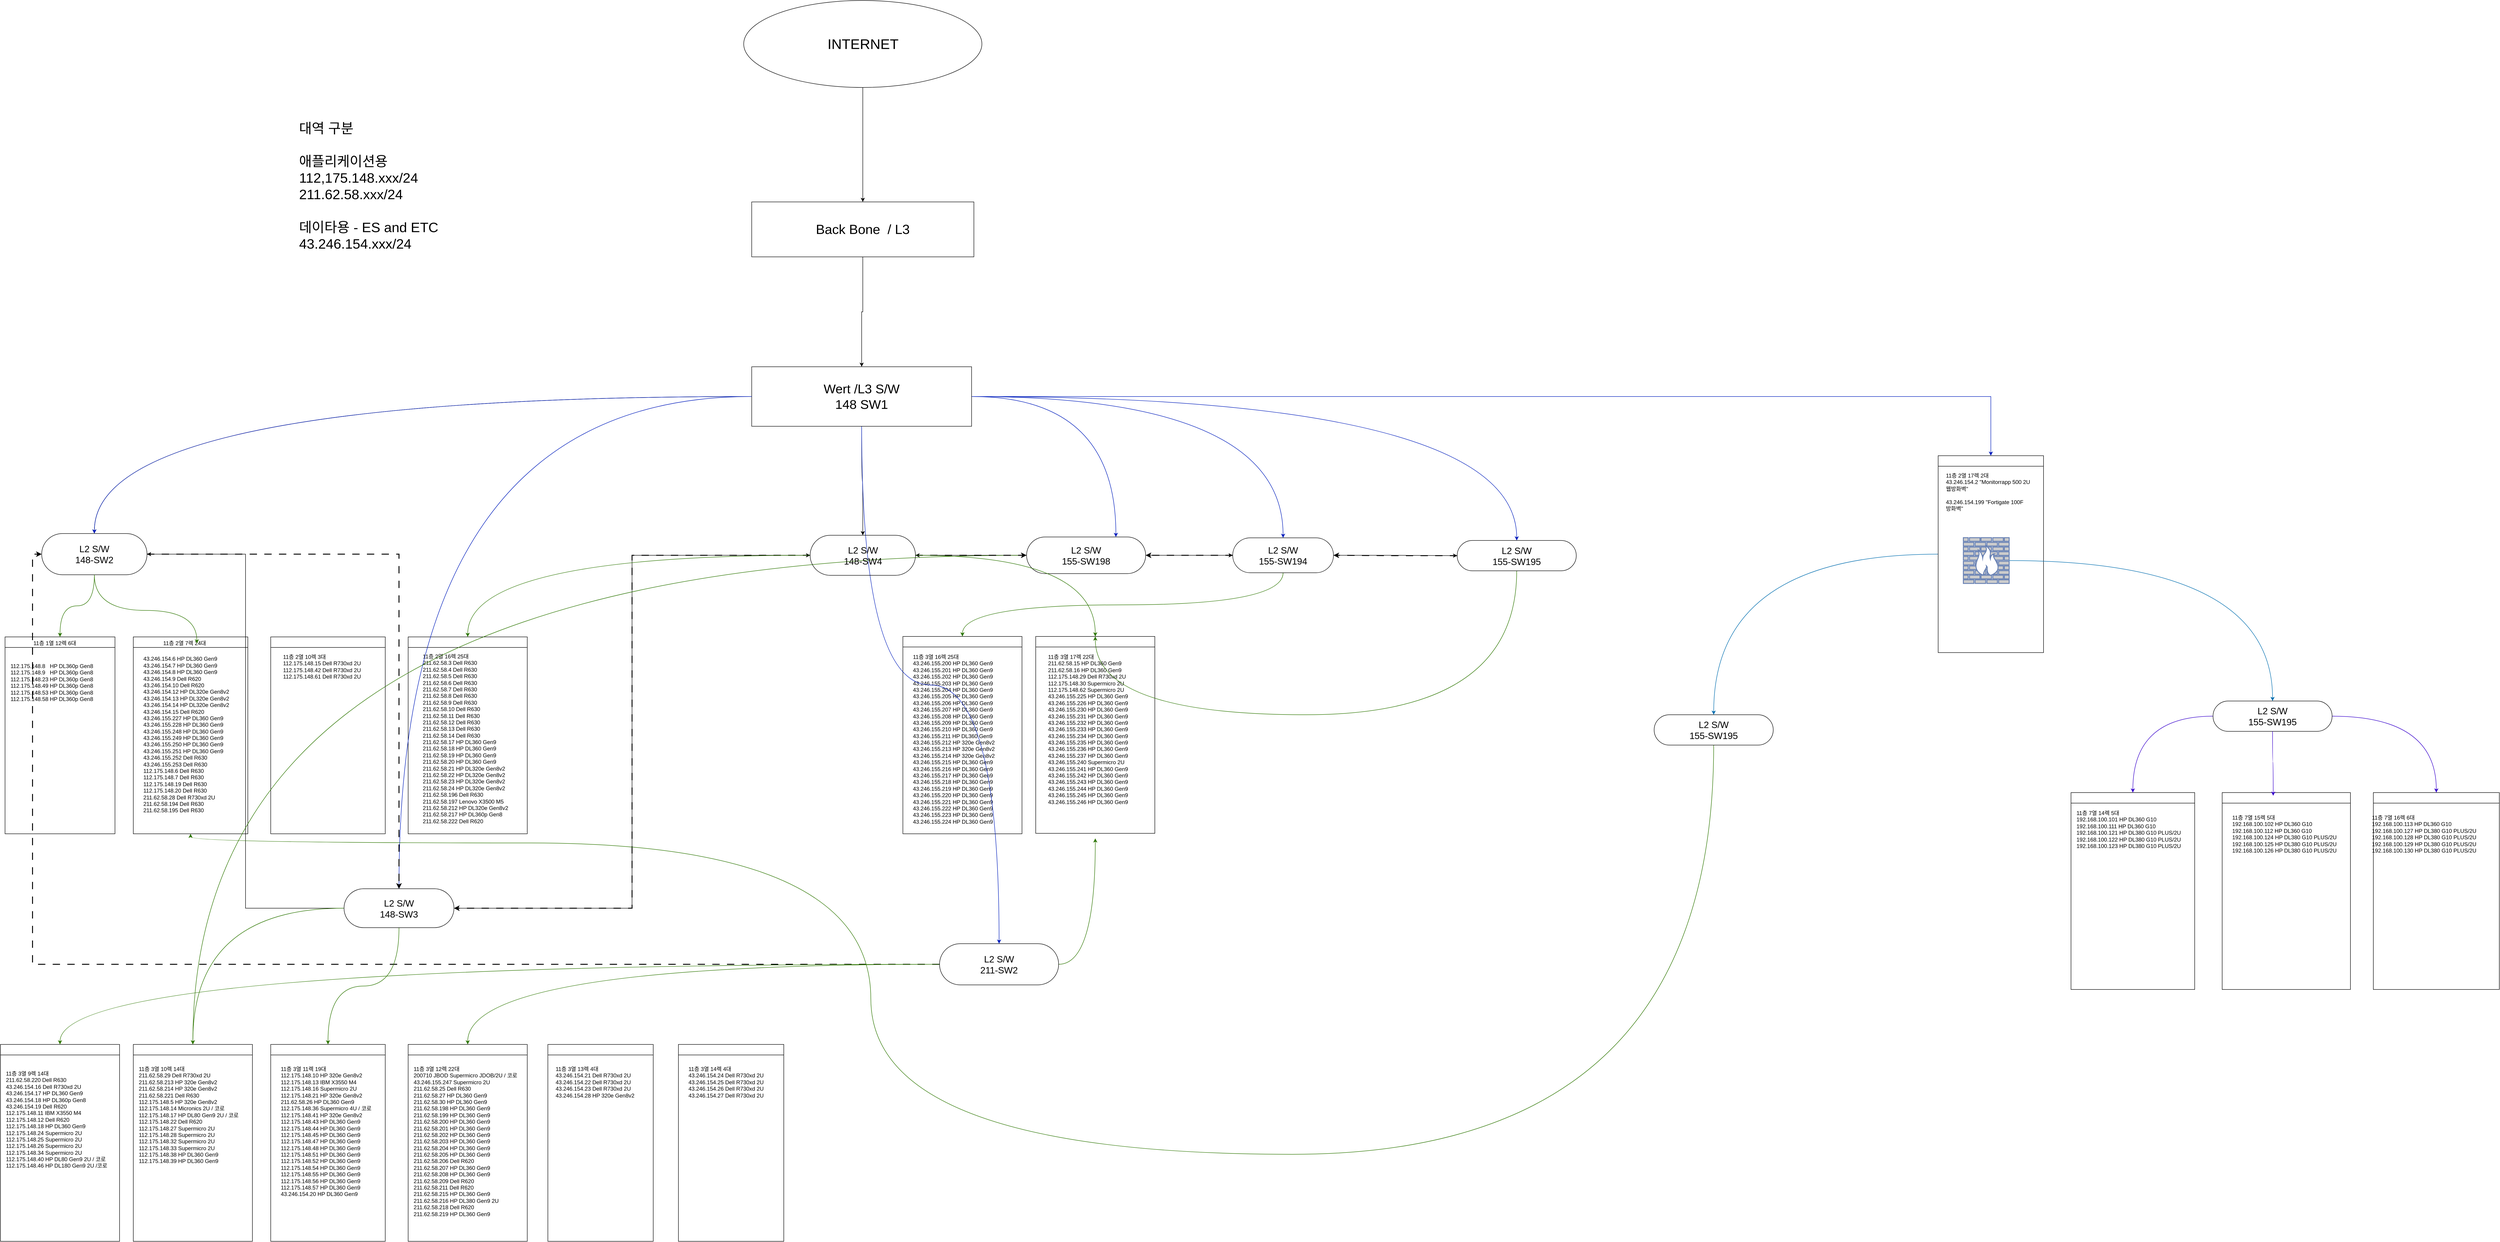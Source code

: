 <mxfile version="25.0.1">
  <diagram name="Page-1" id="d66fe2ae-3e9f-cf2f-6d29-e24063ad5d60">
    <mxGraphModel dx="4780" dy="3467" grid="1" gridSize="10" guides="1" tooltips="1" connect="1" arrows="1" fold="1" page="1" pageScale="1" pageWidth="1100" pageHeight="850" background="none" math="0" shadow="0">
      <root>
        <mxCell id="0" />
        <mxCell id="1" parent="0" />
        <mxCell id="PqdqEDUBdjDF1gWttpi3-37" value="&lt;span style=&quot;font-weight: 400;&quot;&gt;&amp;nbsp; &amp;nbsp; &amp;nbsp; &amp;nbsp; &amp;nbsp; &amp;nbsp; &amp;nbsp; &amp;nbsp; &amp;nbsp; 11층 1열 12렉 6대&lt;/span&gt;" style="swimlane;whiteSpace=wrap;html=1;rounded=0;align=left;verticalAlign=top;arcSize=50;fontFamily=Helvetica;fontSize=12;fontColor=default;fillColor=none;gradientColor=none;swimlaneLine=1;" vertex="1" parent="1">
          <mxGeometry x="170" y="560" width="240" height="430" as="geometry">
            <mxRectangle x="170" y="560" width="130" height="30" as="alternateBounds" />
          </mxGeometry>
        </mxCell>
        <mxCell id="PqdqEDUBdjDF1gWttpi3-35" value="112.175.148.8&amp;nbsp; &amp;nbsp;HP DL360p Gen8&#x9;&lt;br&gt;112.175.148.9&amp;nbsp; &amp;nbsp;HP DL360p Gen8&#x9;&lt;br&gt;112.175.148.23&#x9;&#x9;HP DL360p Gen8&#x9;&lt;br&gt;112.175.148.49&#x9;&#x9;HP DL360p Gen8&#x9;&lt;br&gt;112.175.148.53&#x9;&#x9;HP DL360p Gen8&#x9;&lt;br&gt;112.175.148.58&#x9;&#x9;HP DL360p Gen8" style="text;whiteSpace=wrap;html=1;fontFamily=Helvetica;fontSize=12;fontColor=default;" vertex="1" parent="PqdqEDUBdjDF1gWttpi3-37">
          <mxGeometry x="10" y="50" width="190" height="120" as="geometry" />
        </mxCell>
        <mxCell id="PqdqEDUBdjDF1gWttpi3-38" value="&lt;span style=&quot;font-weight: 400;&quot;&gt;&amp;nbsp; &amp;nbsp; &amp;nbsp; &amp;nbsp; &amp;nbsp; &amp;nbsp; &amp;nbsp; &amp;nbsp; &amp;nbsp; &amp;nbsp;11층 2열 7렉 24대&lt;/span&gt;" style="swimlane;whiteSpace=wrap;html=1;rounded=0;align=left;verticalAlign=top;arcSize=50;fontFamily=Helvetica;fontSize=12;fontColor=default;fillColor=none;gradientColor=none;swimlaneLine=1;" vertex="1" parent="1">
          <mxGeometry x="450" y="560" width="250" height="430" as="geometry">
            <mxRectangle x="170" y="560" width="130" height="30" as="alternateBounds" />
          </mxGeometry>
        </mxCell>
        <mxCell id="PqdqEDUBdjDF1gWttpi3-41" value="&lt;br&gt;43.246.154.6&#x9;&#x9;HP DL360 Gen9&#x9;&lt;br&gt;43.246.154.7&#x9;&#x9;HP DL360 Gen9&#x9;&lt;br&gt;43.246.154.8&#x9;&#x9;HP DL360 Gen9&#x9;&lt;br&gt;43.246.154.9&#x9;&#x9;Dell R620&#x9;&lt;br&gt;43.246.154.10&#x9;&#x9;Dell R620&#x9;&lt;br&gt;43.246.154.12&#x9;&#x9;HP DL320e Gen8v2&#x9;&lt;br&gt;43.246.154.13&#x9;&#x9;HP DL320e Gen8v2&#x9;&lt;br&gt;43.246.154.14&#x9;&#x9;HP DL320e Gen8v2&#x9;&lt;br&gt;43.246.154.15&#x9;&#x9;Dell R620&#x9;&lt;br&gt;43.246.155.227&#x9;&#x9;HP DL360 Gen9&#x9;&lt;br&gt;43.246.155.228&#x9;&#x9;HP DL360 Gen9&#x9;&lt;br&gt;43.246.155.248&#x9;&#x9;HP DL360 Gen9&#x9;&lt;br&gt;43.246.155.249&#x9;&#x9;HP DL360 Gen9&#x9;&lt;br&gt;43.246.155.250&#x9;&#x9;HP DL360 Gen9&#x9;&lt;br&gt;43.246.155.251&#x9;&#x9;HP DL360 Gen9&#x9;&lt;br&gt;43.246.155.252&#x9;&#x9;Dell R630&#x9;&lt;br&gt;43.246.155.253&#x9;&#x9;Dell R630&#x9;&lt;br&gt;112.175.148.6&#x9;&#x9;Dell R630&#x9;&lt;br&gt;112.175.148.7&#x9;&#x9;Dell R630&#x9;&lt;br&gt;112.175.148.19&#x9;&#x9;Dell R630&#x9;&lt;br&gt;112.175.148.20&#x9;&#x9;Dell R630&#x9;&lt;br&gt;211.62.58.28&#x9;&#x9;Dell R730xd 2U&#x9;&lt;br&gt;211.62.58.194&#x9;&#x9;Dell R630&#x9;&lt;br&gt;211.62.58.195&#x9;&#x9;Dell R630" style="text;whiteSpace=wrap;html=1;fontFamily=Helvetica;fontSize=12;fontColor=default;" vertex="1" parent="PqdqEDUBdjDF1gWttpi3-38">
          <mxGeometry x="20" y="20" width="190" height="380" as="geometry" />
        </mxCell>
        <mxCell id="PqdqEDUBdjDF1gWttpi3-43" value="" style="swimlane;whiteSpace=wrap;html=1;rounded=0;align=left;verticalAlign=top;arcSize=50;fontFamily=Helvetica;fontSize=12;fontColor=default;fillColor=none;gradientColor=none;swimlaneLine=1;" vertex="1" parent="1">
          <mxGeometry x="750" y="560" width="250" height="430" as="geometry">
            <mxRectangle x="170" y="560" width="130" height="30" as="alternateBounds" />
          </mxGeometry>
        </mxCell>
        <mxCell id="PqdqEDUBdjDF1gWttpi3-42" value="11층 2열 10렉 3대&#x9;&#x9;&#x9;&#xa;112.175.148.15&#x9;&#x9;Dell R730xd 2U&#x9;&#xa;112.175.148.42&#x9;&#x9;Dell R730xd 2U&#x9;&#xa;112.175.148.61&#x9;&#x9;Dell R730xd 2U" style="text;whiteSpace=wrap;html=1;fontFamily=Helvetica;fontSize=12;fontColor=default;" vertex="1" parent="PqdqEDUBdjDF1gWttpi3-43">
          <mxGeometry x="25" y="30" width="200" height="80" as="geometry" />
        </mxCell>
        <mxCell id="PqdqEDUBdjDF1gWttpi3-47" value="" style="swimlane;whiteSpace=wrap;html=1;rounded=0;align=left;verticalAlign=top;arcSize=50;fontFamily=Helvetica;fontSize=12;fontColor=default;fillColor=none;gradientColor=none;swimlaneLine=1;" vertex="1" parent="1">
          <mxGeometry x="1050" y="560" width="260" height="430" as="geometry">
            <mxRectangle x="170" y="560" width="130" height="30" as="alternateBounds" />
          </mxGeometry>
        </mxCell>
        <mxCell id="PqdqEDUBdjDF1gWttpi3-51" value="11층 2열 16렉 25대 &#x9;&#x9;&#x9;&#xa;211.62.58.3&#x9;&#x9;Dell R630&#x9;&#xa;211.62.58.4&#x9;&#x9;Dell R630&#x9;&#xa;211.62.58.5&#x9;&#x9;Dell R630&#x9;&#xa;211.62.58.6&#x9;&#x9;Dell R630&#x9;&#xa;211.62.58.7&#x9;&#x9;Dell R630&#x9;&#xa;211.62.58.8&#x9;&#x9;Dell R630&#x9;&#xa;211.62.58.9&#x9;&#x9;Dell R630&#x9;&#xa;211.62.58.10&#x9;&#x9;Dell R630&#x9;&#xa;211.62.58.11&#x9;&#x9;Dell R630&#x9;&#xa;211.62.58.12&#x9;&#x9;Dell R630&#x9;&#xa;211.62.58.13&#x9;&#x9;Dell R630&#x9;&#xa;211.62.58.14&#x9;&#x9;Dell R630&#x9;&#xa;211.62.58.17&#x9;&#x9;HP DL360 Gen9&#x9;&#xa;211.62.58.18&#x9;&#x9;HP DL360 Gen9&#x9;&#xa;211.62.58.19&#x9;&#x9;HP DL360 Gen9&#x9;&#xa;211.62.58.20&#x9;&#x9;HP DL360 Gen9&#x9;&#xa;211.62.58.21&#x9;&#x9;HP DL320e Gen8v2&#x9;&#xa;211.62.58.22&#x9;&#x9;HP DL320e Gen8v2&#x9;&#xa;211.62.58.23&#x9;&#x9;HP DL320e Gen8v2&#x9;&#xa;211.62.58.24&#x9;&#x9;HP DL320e Gen8v2&#x9;&#xa;211.62.58.196&#x9;&#x9;Dell R630&#x9;&#xa;211.62.58.197&#x9;&#x9;Lenovo X3500 M5&#x9;&#xa;211.62.58.212&#x9;&#x9;HP DL320e Gen8v2&#x9;&#xa;211.62.58.217&#x9;&#x9;HP DL360p Gen8&#x9;&#xa;211.62.58.222&#x9;&#x9;Dell R620" style="text;whiteSpace=wrap;html=1;fontFamily=Helvetica;fontSize=12;fontColor=default;" vertex="1" parent="PqdqEDUBdjDF1gWttpi3-47">
          <mxGeometry x="30" y="29" width="230" height="400" as="geometry" />
        </mxCell>
        <mxCell id="PqdqEDUBdjDF1gWttpi3-55" value="" style="swimlane;whiteSpace=wrap;html=1;rounded=0;align=left;verticalAlign=top;arcSize=50;fontFamily=Helvetica;fontSize=12;fontColor=default;fillColor=none;gradientColor=none;swimlaneLine=1;" vertex="1" parent="1">
          <mxGeometry x="160" y="1450" width="260" height="430" as="geometry">
            <mxRectangle x="170" y="560" width="130" height="30" as="alternateBounds" />
          </mxGeometry>
        </mxCell>
        <mxCell id="PqdqEDUBdjDF1gWttpi3-65" value="11층 3열 9렉 14대&#x9;&#x9;&#x9;&#xa;211.62.58.220&#x9;&#x9;Dell R630&#x9;&#xa;43.246.154.16&#x9;&#x9;Dell R730xd 2U&#x9;&#xa;43.246.154.17&#x9;&#x9;HP DL360 Gen9&#x9;&#xa;43.246.154.18&#x9;&#x9;HP DL360p Gen8&#x9;&#xa;43.246.154.19&#x9;&#x9;Dell R620&#x9;&#xa;112.175.148.11&#x9;&#x9;IBM X3550 M4&#x9;&#xa;112.175.148.12&#x9;&#x9;Dell R620&#x9;&#xa;112.175.148.18&#x9;&#x9;HP DL360 Gen9&#x9;&#xa;112.175.148.24&#x9;&#x9;Supermicro 2U&#x9;&#xa;112.175.148.25&#x9;&#x9;Supermicro 2U&#x9;&#xa;112.175.148.26&#x9;&#x9;Supermicro 2U&#x9;&#xa;112.175.148.34&#x9;&#x9;Supermicro 2U&#x9;&#xa;112.175.148.40&#x9;&#x9;HP DL80 Gen9 2U / 코로&#x9;&#xa;112.175.148.46&#x9;&#x9;HP DL180 Gen9 2U /코로" style="text;whiteSpace=wrap;html=1;fontFamily=Helvetica;fontSize=12;fontColor=default;" vertex="1" parent="PqdqEDUBdjDF1gWttpi3-55">
          <mxGeometry x="10" y="50" width="250" height="240" as="geometry" />
        </mxCell>
        <mxCell id="PqdqEDUBdjDF1gWttpi3-180" style="edgeStyle=orthogonalEdgeStyle;rounded=0;orthogonalLoop=1;jettySize=auto;html=1;fontFamily=Helvetica;fontSize=12;fontColor=default;curved=1;fillColor=#1ba1e2;strokeColor=#006EAF;" edge="1" parent="1" source="PqdqEDUBdjDF1gWttpi3-57" target="PqdqEDUBdjDF1gWttpi3-179">
          <mxGeometry relative="1" as="geometry" />
        </mxCell>
        <mxCell id="PqdqEDUBdjDF1gWttpi3-57" value="" style="swimlane;whiteSpace=wrap;html=1;rounded=0;align=left;verticalAlign=top;arcSize=50;fontFamily=Helvetica;fontSize=12;fontColor=default;fillColor=none;gradientColor=none;swimlaneLine=1;" vertex="1" parent="1">
          <mxGeometry x="4390" y="164.25" width="230" height="430" as="geometry">
            <mxRectangle x="170" y="560" width="130" height="30" as="alternateBounds" />
          </mxGeometry>
        </mxCell>
        <mxCell id="PqdqEDUBdjDF1gWttpi3-50" value="11층 2열 17렉 2대&#x9;&#x9;&#x9;&#xa;43.246.154.2&#x9;&#x9;&quot;Monitorrapp 500 2U&#xa;웹방화벽&quot;&#x9;&#xa;&#x9;&#x9;&#x9;&#xa;43.246.154.199&#x9;&#x9;&quot;Fortigate 100F&#xa;방화벽&quot;" style="text;whiteSpace=wrap;html=1;fontFamily=Helvetica;fontSize=12;fontColor=default;" vertex="1" parent="PqdqEDUBdjDF1gWttpi3-57">
          <mxGeometry x="15" y="30" width="200" height="100" as="geometry" />
        </mxCell>
        <mxCell id="PqdqEDUBdjDF1gWttpi3-92" value="" style="fontColor=#0066CC;verticalAlign=top;verticalLabelPosition=bottom;labelPosition=center;align=center;html=1;outlineConnect=0;fillColor=#CCCCCC;strokeColor=#6881B3;gradientColor=none;gradientDirection=north;strokeWidth=2;shape=mxgraph.networks.firewall;rounded=1;arcSize=50;fontFamily=Helvetica;fontSize=12;" vertex="1" parent="PqdqEDUBdjDF1gWttpi3-57">
          <mxGeometry x="55" y="179" width="100" height="100" as="geometry" />
        </mxCell>
        <mxCell id="PqdqEDUBdjDF1gWttpi3-60" value="" style="swimlane;whiteSpace=wrap;html=1;rounded=0;align=left;verticalAlign=top;arcSize=50;fontFamily=Helvetica;fontSize=12;fontColor=default;fillColor=none;gradientColor=none;swimlaneLine=1;" vertex="1" parent="1">
          <mxGeometry x="450" y="1450" width="260" height="430" as="geometry">
            <mxRectangle x="170" y="560" width="130" height="30" as="alternateBounds" />
          </mxGeometry>
        </mxCell>
        <mxCell id="PqdqEDUBdjDF1gWttpi3-66" value="11층 3열 10렉 14대&#x9;&#x9;&#x9;&#xa;211.62.58.29&#x9;&#x9;Dell R730xd 2U&#x9;&#xa;211.62.58.213&#x9;&#x9;HP 320e Gen8v2&#x9;&#xa;211.62.58.214&#x9;&#x9;HP 320e Gen8v2&#x9;&#xa;211.62.58.221&#x9;&#x9;Dell R630&#x9;&#xa;112.175.148.5&#x9;&#x9;HP 320e Gen8v2&#x9;&#xa;112.175.148.14&#x9;&#x9;Micronics 2U / 코로&#x9;&#xa;112.175.148.17&#x9;&#x9;HP DL80 Gen9 2U / 코로&#x9;&#xa;112.175.148.22&#x9;&#x9;Dell R620&#x9;&#xa;112.175.148.27&#x9;&#x9;Supermicro 2U&#x9;&#xa;112.175.148.28&#x9;&#x9;Supermicro 2U&#x9;&#xa;112.175.148.32&#x9;&#x9;Supermicro 2U&#x9;&#xa;112.175.148.33&#x9;&#x9;Supermicro 2U&#x9;&#xa;112.175.148.38&#x9;&#x9;HP DL360 Gen9&#x9;&#xa;112.175.148.39&#x9;&#x9;HP DL360 Gen9" style="text;whiteSpace=wrap;html=1;fontFamily=Helvetica;fontSize=12;fontColor=default;" vertex="1" parent="PqdqEDUBdjDF1gWttpi3-60">
          <mxGeometry x="10" y="40" width="250" height="240" as="geometry" />
        </mxCell>
        <mxCell id="PqdqEDUBdjDF1gWttpi3-61" value="" style="swimlane;whiteSpace=wrap;html=1;rounded=0;align=left;verticalAlign=top;arcSize=50;fontFamily=Helvetica;fontSize=12;fontColor=default;fillColor=none;gradientColor=none;swimlaneLine=1;" vertex="1" parent="1">
          <mxGeometry x="750" y="1450" width="250" height="430" as="geometry">
            <mxRectangle x="170" y="560" width="130" height="30" as="alternateBounds" />
          </mxGeometry>
        </mxCell>
        <mxCell id="PqdqEDUBdjDF1gWttpi3-67" value="11층 3열 11렉 19대&#x9;&#x9;&#x9;&#xa;112.175.148.10&#x9;&#x9;HP 320e Gen8v2&#x9;&#xa;112.175.148.13&#x9;&#x9;IBM X3550 M4&#x9;&#xa;112.175.148.16&#x9;&#x9;Supermicro 2U&#x9;&#xa;112.175.148.21&#x9;&#x9;HP 320e Gen8v2&#x9;&#xa;211.62.58.26&#x9;&#x9;HP DL360 Gen9&#x9;&#xa;112.175.148.36&#x9;&#x9;Supermicro 4U / 코로&#x9;&#xa;112.175.148.41&#x9;&#x9;HP 320e Gen8v2&#x9;&#xa;112.175.148.43&#x9;&#x9;HP DL360 Gen9&#x9;&#xa;112.175.148.44&#x9;&#x9;HP DL360 Gen9&#x9;&#xa;112.175.148.45&#x9;&#x9;HP DL360 Gen9&#x9;&#xa;112.175.148.47&#x9;&#x9;HP DL360 Gen9&#x9;&#xa;112.175.148.48&#x9;&#x9;HP DL360 Gen9&#x9;&#xa;112.175.148.51&#x9;&#x9;HP DL360 Gen9&#x9;&#xa;112.175.148.52&#x9;&#x9;HP DL360 Gen9&#x9;&#xa;112.175.148.54&#x9;&#x9;HP DL360 Gen9&#x9;&#xa;112.175.148.55&#x9;&#x9;HP DL360 Gen9&#x9;&#xa;112.175.148.56&#x9;&#x9;HP DL360 Gen9&#x9;&#xa;112.175.148.57&#x9;&#x9;HP DL360 Gen9&#x9;&#xa;43.246.154.20&#x9;&#x9;HP DL360 Gen9" style="text;whiteSpace=wrap;html=1;fontFamily=Helvetica;fontSize=12;fontColor=default;" vertex="1" parent="PqdqEDUBdjDF1gWttpi3-61">
          <mxGeometry x="20" y="40" width="230" height="310" as="geometry" />
        </mxCell>
        <mxCell id="PqdqEDUBdjDF1gWttpi3-62" value="" style="swimlane;whiteSpace=wrap;html=1;rounded=0;align=left;verticalAlign=top;arcSize=50;fontFamily=Helvetica;fontSize=12;fontColor=default;fillColor=none;gradientColor=none;swimlaneLine=1;" vertex="1" parent="1">
          <mxGeometry x="1050" y="1450" width="260" height="430" as="geometry">
            <mxRectangle x="170" y="560" width="130" height="30" as="alternateBounds" />
          </mxGeometry>
        </mxCell>
        <mxCell id="PqdqEDUBdjDF1gWttpi3-68" value="11층 3열 12렉 22대&#x9;&#x9;&#x9;&#xa;200710 JBOD&#x9;&#x9;Supermicro JDOB/2U / 코로&#x9;&#xa;43.246.155.247&#x9;&#x9;Supermicro 2U&#x9;&#xa;211.62.58.25&#x9;&#x9;Dell R630&#x9;&#xa;211.62.58.27&#x9;&#x9;HP DL360 Gen9&#x9;&#xa;211.62.58.30&#x9;&#x9;HP DL360 Gen9&#x9;&#xa;211.62.58.198&#x9;&#x9;HP DL360 Gen9&#x9;&#xa;211.62.58.199&#x9;&#x9;HP DL360 Gen9&#x9;&#xa;211.62.58.200&#x9;&#x9;HP DL360 Gen9&#x9;&#xa;211.62.58.201&#x9;&#x9;HP DL360 Gen9&#x9;&#xa;211.62.58.202&#x9;&#x9;HP DL360 Gen9&#x9;&#xa;211.62.58.203&#x9;&#x9;HP DL360 Gen9&#x9;&#xa;211.62.58.204&#x9;&#x9;HP DL360 Gen9&#x9;&#xa;211.62.58.205&#x9;&#x9;HP DL360 Gen9&#x9;&#xa;211.62.58.206&#x9;&#x9;Dell R620&#x9;&#xa;211.62.58.207&#x9;&#x9;HP DL360 Gen9&#x9;&#xa;211.62.58.208&#x9;&#x9;HP DL360 Gen9&#x9;&#xa;211.62.58.209&#x9;&#x9;Dell R620&#x9;&#xa;211.62.58.211&#x9;&#x9;Dell R620&#x9;&#xa;211.62.58.215&#x9;&#x9;HP DL360 Gen9&#x9;&#xa;211.62.58.216&#x9;&#x9;HP DL380 Gen9 2U&#x9;&#xa;211.62.58.218&#x9;&#x9;Dell R620&#x9;&#xa;211.62.58.219&#x9;&#x9;HP DL360 Gen9" style="text;whiteSpace=wrap;html=1;fontFamily=Helvetica;fontSize=12;fontColor=default;" vertex="1" parent="PqdqEDUBdjDF1gWttpi3-62">
          <mxGeometry x="10" y="40" width="250" height="350" as="geometry" />
        </mxCell>
        <mxCell id="PqdqEDUBdjDF1gWttpi3-63" value="" style="swimlane;whiteSpace=wrap;html=1;rounded=0;align=left;verticalAlign=top;arcSize=50;fontFamily=Helvetica;fontSize=12;fontColor=default;fillColor=none;gradientColor=none;swimlaneLine=1;" vertex="1" parent="1">
          <mxGeometry x="1355" y="1450" width="230" height="430" as="geometry">
            <mxRectangle x="170" y="560" width="130" height="30" as="alternateBounds" />
          </mxGeometry>
        </mxCell>
        <mxCell id="PqdqEDUBdjDF1gWttpi3-70" value="11층 3열 13렉 4대&#x9;&#x9;&#x9;&#xa;43.246.154.21&#x9;&#x9;Dell R730xd 2U&#x9;&#xa;43.246.154.22&#x9;&#x9;Dell R730xd 2U&#x9;&#xa;43.246.154.23&#x9;&#x9;Dell R730xd 2U&#x9;&#xa;43.246.154.28&#x9;&#x9;HP 320e Gen8v2" style="text;whiteSpace=wrap;html=1;fontFamily=Helvetica;fontSize=12;fontColor=default;" vertex="1" parent="PqdqEDUBdjDF1gWttpi3-63">
          <mxGeometry x="15" y="40" width="210" height="100" as="geometry" />
        </mxCell>
        <mxCell id="PqdqEDUBdjDF1gWttpi3-64" value="" style="swimlane;whiteSpace=wrap;html=1;rounded=0;align=left;verticalAlign=top;arcSize=50;fontFamily=Helvetica;fontSize=12;fontColor=default;fillColor=none;gradientColor=none;swimlaneLine=1;" vertex="1" parent="1">
          <mxGeometry x="1640" y="1450" width="230" height="430" as="geometry">
            <mxRectangle x="170" y="560" width="130" height="30" as="alternateBounds" />
          </mxGeometry>
        </mxCell>
        <mxCell id="PqdqEDUBdjDF1gWttpi3-71" value="11층 3열 14렉 4대&#x9;&#x9;&#x9;&#xa;43.246.154.24&#x9;&#x9;Dell R730xd 2U&#x9;&#xa;43.246.154.25&#x9;&#x9;Dell R730xd 2U&#x9;&#xa;43.246.154.26&#x9;&#x9;Dell R730xd 2U&#x9;&#xa;43.246.154.27&#x9;&#x9;Dell R730xd 2U" style="text;whiteSpace=wrap;html=1;fontFamily=Helvetica;fontSize=12;fontColor=default;" vertex="1" parent="PqdqEDUBdjDF1gWttpi3-64">
          <mxGeometry x="20" y="40" width="200" height="100" as="geometry" />
        </mxCell>
        <mxCell id="PqdqEDUBdjDF1gWttpi3-72" value="" style="swimlane;whiteSpace=wrap;html=1;rounded=0;align=left;verticalAlign=top;arcSize=50;fontFamily=Helvetica;fontSize=12;fontColor=default;fillColor=none;gradientColor=none;swimlaneLine=1;" vertex="1" parent="1">
          <mxGeometry x="2130" y="559" width="260" height="431" as="geometry">
            <mxRectangle x="170" y="560" width="130" height="30" as="alternateBounds" />
          </mxGeometry>
        </mxCell>
        <mxCell id="PqdqEDUBdjDF1gWttpi3-84" value="11층 3열 16렉 25대&#x9;&#x9;&#x9;&#xa;43.246.155.200&#x9;&#x9;HP DL360 Gen9&#x9;&#xa;43.246.155.201&#x9;&#x9;HP DL360 Gen9&#x9;&#xa;43.246.155.202&#x9;&#x9;HP DL360 Gen9&#x9;&#xa;43.246.155.203&#x9;&#x9;HP DL360 Gen9&#x9;&#xa;43.246.155.204&#x9;&#x9;HP DL360 Gen9&#x9;&#xa;43.246.155.205&#x9;&#x9;HP DL360 Gen9&#x9;&#xa;43.246.155.206&#x9;&#x9;HP DL360 Gen9&#x9;&#xa;43.246.155.207&#x9;&#x9;HP DL360 Gen9&#x9;&#xa;43.246.155.208&#x9;&#x9;HP DL360 Gen9&#x9;&#xa;43.246.155.209&#x9;&#x9;HP DL360 Gen9&#x9;&#xa;43.246.155.210&#x9;&#x9;HP DL360 Gen9&#x9;&#xa;43.246.155.211&#x9;&#x9;HP DL360 Gen9&#x9;&#xa;43.246.155.212&#x9;&#x9;HP 320e Gen8v2&#x9;&#xa;43.246.155.213&#x9;&#x9;HP 320e Gen8v2&#x9;&#xa;43.246.155.214&#x9;&#x9;HP 320e Gen8v2&#x9;&#xa;43.246.155.215&#x9;&#x9;HP DL360 Gen9&#x9;&#xa;43.246.155.216&#x9;&#x9;HP DL360 Gen9&#x9;&#xa;43.246.155.217&#x9;&#x9;HP DL360 Gen9&#x9;&#xa;43.246.155.218&#x9;&#x9;HP DL360 Gen9&#x9;&#xa;43.246.155.219&#x9;&#x9;HP DL360 Gen9&#x9;&#xa;43.246.155.220&#x9;&#x9;HP DL360 Gen9&#x9;&#xa;43.246.155.221&#x9;&#x9;HP DL360 Gen9&#x9;&#xa;43.246.155.222&#x9;&#x9;HP DL360 Gen9&#x9;&#xa;43.246.155.223&#x9;&#x9;HP DL360 Gen9&#x9;&#xa;43.246.155.224&#x9;&#x9;HP DL360 Gen9" style="text;whiteSpace=wrap;html=1;fontFamily=Helvetica;fontSize=12;fontColor=default;" vertex="1" parent="PqdqEDUBdjDF1gWttpi3-72">
          <mxGeometry x="20" y="31" width="210" height="400" as="geometry" />
        </mxCell>
        <mxCell id="PqdqEDUBdjDF1gWttpi3-74" value="" style="swimlane;whiteSpace=wrap;html=1;rounded=0;align=left;verticalAlign=top;arcSize=50;fontFamily=Helvetica;fontSize=12;fontColor=default;fillColor=none;gradientColor=none;swimlaneLine=1;" vertex="1" parent="1">
          <mxGeometry x="2420" y="559" width="260" height="430" as="geometry">
            <mxRectangle x="170" y="560" width="130" height="30" as="alternateBounds" />
          </mxGeometry>
        </mxCell>
        <mxCell id="PqdqEDUBdjDF1gWttpi3-86" value="11층 3열 17렉 22대&#x9;&#x9;&#x9;&#xa;211.62.58.15&#x9;&#x9;HP DL360 Gen9&#x9;&#xa;211.62.58.16&#x9;&#x9;HP DL360 Gen9&#x9;&#xa;112.175.148.29&#x9;&#x9;Dell R730xd 2U&#x9;&#xa;112.175.148.30&#x9;&#x9;Supermicro 2U&#x9;&#xa;112.175.148.62&#x9;&#x9;Supermicro 2U&#x9;&#xa;43.246.155.225&#x9;&#x9;HP DL360 Gen9&#x9;&#xa;43.246.155.226&#x9;&#x9;HP DL360 Gen9&#x9;&#xa;43.246.155.230&#x9;&#x9;HP DL360 Gen9&#x9;&#xa;43.246.155.231&#x9;&#x9;HP DL360 Gen9&#x9;&#xa;43.246.155.232&#x9;&#x9;HP DL360 Gen9&#x9;&#xa;43.246.155.233&#x9;&#x9;HP DL360 Gen9&#x9;&#xa;43.246.155.234&#x9;&#x9;HP DL360 Gen9&#x9;&#xa;43.246.155.235&#x9;&#x9;HP DL360 Gen9&#x9;&#xa;43.246.155.236&#x9;&#x9;HP DL360 Gen9&#x9;&#xa;43.246.155.237&#x9;&#x9;HP DL360 Gen9&#x9;&#xa;43.246.155.240&#x9;&#x9;Supermicro 2U&#x9;&#xa;43.246.155.241&#x9;&#x9;HP DL360 Gen9&#x9;&#xa;43.246.155.242&#x9;&#x9;HP DL360 Gen9&#x9;&#xa;43.246.155.243&#x9;&#x9;HP DL360 Gen9&#x9;&#xa;43.246.155.244&#x9;&#x9;HP DL360 Gen9&#x9;&#xa;43.246.155.245&#x9;&#x9;HP DL360 Gen9&#x9;&#xa;43.246.155.246&#x9;&#x9;HP DL360 Gen9" style="text;whiteSpace=wrap;html=1;fontFamily=Helvetica;fontSize=12;fontColor=default;" vertex="1" parent="PqdqEDUBdjDF1gWttpi3-74">
          <mxGeometry x="25" y="31" width="210" height="350" as="geometry" />
        </mxCell>
        <mxCell id="PqdqEDUBdjDF1gWttpi3-76" value="" style="swimlane;whiteSpace=wrap;html=1;rounded=0;align=left;verticalAlign=top;arcSize=50;fontFamily=Helvetica;fontSize=12;fontColor=default;fillColor=none;gradientColor=none;swimlaneLine=1;" vertex="1" parent="1">
          <mxGeometry x="4680" y="900" width="270" height="430" as="geometry">
            <mxRectangle x="170" y="560" width="130" height="30" as="alternateBounds" />
          </mxGeometry>
        </mxCell>
        <mxCell id="PqdqEDUBdjDF1gWttpi3-87" value="11층 7열 14렉 5대&#x9;&#x9;&#x9;&#xa;192.168.100.101&#x9;&#x9;HP DL360 G10&#x9;&#xa;192.168.100.111&#x9;&#x9;HP DL360 G10&#x9;&#xa;192.168.100.121&#x9;&#x9;HP DL380 G10 PLUS/2U&#x9;&#xa;192.168.100.122&#x9;&#x9;HP DL380 G10 PLUS/2U&#x9;&#xa;192.168.100.123&#x9;&#x9;HP DL380 G10 PLUS/2U" style="text;whiteSpace=wrap;html=1;fontFamily=Helvetica;fontSize=12;fontColor=default;" vertex="1" parent="PqdqEDUBdjDF1gWttpi3-76">
          <mxGeometry x="10" y="31" width="260" height="110" as="geometry" />
        </mxCell>
        <mxCell id="PqdqEDUBdjDF1gWttpi3-78" value="" style="swimlane;whiteSpace=wrap;html=1;rounded=0;align=left;verticalAlign=top;arcSize=50;fontFamily=Helvetica;fontSize=12;fontColor=default;fillColor=none;gradientColor=none;swimlaneLine=1;" vertex="1" parent="1">
          <mxGeometry x="5010" y="900" width="280" height="430" as="geometry">
            <mxRectangle x="170" y="560" width="130" height="30" as="alternateBounds" />
          </mxGeometry>
        </mxCell>
        <mxCell id="PqdqEDUBdjDF1gWttpi3-89" value="11층 7열 15렉 5대&#x9;&#x9;&#x9;&#xa;192.168.100.102&#x9;&#x9;HP DL360 G10&#x9;&#xa;192.168.100.112&#x9;&#x9;HP DL360 G10&#x9;&#xa;192.168.100.124&#x9;&#x9;HP DL380 G10 PLUS/2U&#x9;&#xa;192.168.100.125&#x9;&#x9;HP DL380 G10 PLUS/2U&#x9;&#xa;192.168.100.126&#x9;&#x9;HP DL380 G10 PLUS/2U" style="text;whiteSpace=wrap;html=1;fontFamily=Helvetica;fontSize=12;fontColor=default;" vertex="1" parent="PqdqEDUBdjDF1gWttpi3-78">
          <mxGeometry x="20" y="41" width="260" height="110" as="geometry" />
        </mxCell>
        <mxCell id="PqdqEDUBdjDF1gWttpi3-80" value="" style="swimlane;whiteSpace=wrap;html=1;rounded=0;align=left;verticalAlign=top;arcSize=50;fontFamily=Helvetica;fontSize=12;fontColor=default;fillColor=none;gradientColor=none;swimlaneLine=1;" vertex="1" parent="1">
          <mxGeometry x="5340" y="900" width="275" height="430" as="geometry">
            <mxRectangle x="170" y="560" width="130" height="30" as="alternateBounds" />
          </mxGeometry>
        </mxCell>
        <mxCell id="PqdqEDUBdjDF1gWttpi3-90" value="11층 7열 16렉 6대&#x9;&#x9;&#x9;&#xa;192.168.100.113&#x9;&#x9;HP DL360 G10&#x9;&#xa;192.168.100.127&#x9;&#x9;HP DL380 G10 PLUS/2U&#x9;&#xa;192.168.100.128&#x9;&#x9;HP DL380 G10 PLUS/2U&#x9;&#xa;192.168.100.129&#x9;&#x9;HP DL380 G10 PLUS/2U&#x9;&#xa;192.168.100.130&#x9;&#x9;HP DL380 G10 PLUS/2U" style="text;whiteSpace=wrap;html=1;fontFamily=Helvetica;fontSize=12;fontColor=default;" vertex="1" parent="PqdqEDUBdjDF1gWttpi3-80">
          <mxGeometry x="-5" y="41" width="260" height="110" as="geometry" />
        </mxCell>
        <mxCell id="PqdqEDUBdjDF1gWttpi3-135" style="edgeStyle=orthogonalEdgeStyle;rounded=0;orthogonalLoop=1;jettySize=auto;html=1;entryX=0.5;entryY=0;entryDx=0;entryDy=0;fontFamily=Helvetica;fontSize=12;fontColor=default;" edge="1" parent="1" source="PqdqEDUBdjDF1gWttpi3-96" target="PqdqEDUBdjDF1gWttpi3-99">
          <mxGeometry relative="1" as="geometry" />
        </mxCell>
        <mxCell id="PqdqEDUBdjDF1gWttpi3-96" value="Back Bone&amp;nbsp; /&amp;nbsp;&lt;span style=&quot;background-color: initial;&quot;&gt;L3&lt;/span&gt;" style="rounded=0;whiteSpace=wrap;html=1;align=center;verticalAlign=middle;arcSize=50;fontFamily=Helvetica;fontSize=29;fontColor=default;fillColor=none;gradientColor=none;" vertex="1" parent="1">
          <mxGeometry x="1800" y="-390" width="485" height="120" as="geometry" />
        </mxCell>
        <mxCell id="PqdqEDUBdjDF1gWttpi3-114" style="edgeStyle=orthogonalEdgeStyle;rounded=0;orthogonalLoop=1;jettySize=auto;html=1;entryX=0;entryY=0.5;entryDx=0;entryDy=0;fontFamily=Helvetica;fontSize=12;fontColor=default;dashed=1;dashPattern=8 8;strokeWidth=2;" edge="1" parent="1" source="PqdqEDUBdjDF1gWttpi3-97" target="PqdqEDUBdjDF1gWttpi3-113">
          <mxGeometry relative="1" as="geometry" />
        </mxCell>
        <mxCell id="PqdqEDUBdjDF1gWttpi3-162" style="edgeStyle=orthogonalEdgeStyle;rounded=0;orthogonalLoop=1;jettySize=auto;html=1;fontFamily=Helvetica;fontSize=12;fontColor=default;curved=1;fillColor=#60a917;strokeColor=#2D7600;" edge="1" parent="1" source="PqdqEDUBdjDF1gWttpi3-97">
          <mxGeometry relative="1" as="geometry">
            <mxPoint x="2550" y="1000" as="targetPoint" />
          </mxGeometry>
        </mxCell>
        <mxCell id="PqdqEDUBdjDF1gWttpi3-174" style="edgeStyle=orthogonalEdgeStyle;rounded=0;orthogonalLoop=1;jettySize=auto;html=1;entryX=0.5;entryY=0;entryDx=0;entryDy=0;fontFamily=Helvetica;fontSize=12;fontColor=default;curved=1;fillColor=#60a917;strokeColor=#2D7600;" edge="1" parent="1" source="PqdqEDUBdjDF1gWttpi3-97" target="PqdqEDUBdjDF1gWttpi3-62">
          <mxGeometry relative="1" as="geometry" />
        </mxCell>
        <mxCell id="PqdqEDUBdjDF1gWttpi3-176" style="edgeStyle=orthogonalEdgeStyle;rounded=0;orthogonalLoop=1;jettySize=auto;html=1;entryX=0.5;entryY=0;entryDx=0;entryDy=0;fontFamily=Helvetica;fontSize=12;fontColor=default;curved=1;fillColor=#60a917;strokeColor=#2D7600;" edge="1" parent="1" source="PqdqEDUBdjDF1gWttpi3-97" target="PqdqEDUBdjDF1gWttpi3-55">
          <mxGeometry relative="1" as="geometry" />
        </mxCell>
        <mxCell id="PqdqEDUBdjDF1gWttpi3-97" value="&lt;div&gt;&lt;span style=&quot;background-color: initial;&quot;&gt;L2 S/W&lt;/span&gt;&lt;/div&gt;&lt;div&gt;211-SW2&lt;/div&gt;" style="rounded=1;whiteSpace=wrap;html=1;align=center;verticalAlign=middle;arcSize=50;fontFamily=Helvetica;fontSize=20;fontColor=default;fillColor=none;gradientColor=none;" vertex="1" parent="1">
          <mxGeometry x="2210" y="1230" width="260" height="90" as="geometry" />
        </mxCell>
        <mxCell id="PqdqEDUBdjDF1gWttpi3-146" style="edgeStyle=orthogonalEdgeStyle;rounded=0;orthogonalLoop=1;jettySize=auto;html=1;entryX=1;entryY=0.5;entryDx=0;entryDy=0;fontFamily=Helvetica;fontSize=12;fontColor=default;" edge="1" parent="1" source="PqdqEDUBdjDF1gWttpi3-98" target="PqdqEDUBdjDF1gWttpi3-113">
          <mxGeometry relative="1" as="geometry" />
        </mxCell>
        <mxCell id="PqdqEDUBdjDF1gWttpi3-150" style="edgeStyle=orthogonalEdgeStyle;rounded=0;orthogonalLoop=1;jettySize=auto;html=1;entryX=0;entryY=0.5;entryDx=0;entryDy=0;fontFamily=Helvetica;fontSize=12;fontColor=default;" edge="1" parent="1" source="PqdqEDUBdjDF1gWttpi3-98" target="PqdqEDUBdjDF1gWttpi3-120">
          <mxGeometry relative="1" as="geometry" />
        </mxCell>
        <mxCell id="PqdqEDUBdjDF1gWttpi3-166" style="edgeStyle=orthogonalEdgeStyle;rounded=0;orthogonalLoop=1;jettySize=auto;html=1;entryX=0.5;entryY=0;entryDx=0;entryDy=0;fontFamily=Helvetica;fontSize=12;fontColor=default;curved=1;fillColor=#60a917;strokeColor=#2D7600;" edge="1" parent="1" source="PqdqEDUBdjDF1gWttpi3-98" target="PqdqEDUBdjDF1gWttpi3-61">
          <mxGeometry relative="1" as="geometry" />
        </mxCell>
        <mxCell id="PqdqEDUBdjDF1gWttpi3-167" style="edgeStyle=orthogonalEdgeStyle;rounded=0;orthogonalLoop=1;jettySize=auto;html=1;entryX=0.5;entryY=0;entryDx=0;entryDy=0;fontFamily=Helvetica;fontSize=12;fontColor=default;curved=1;fillColor=#60a917;strokeColor=#2D7600;" edge="1" parent="1" source="PqdqEDUBdjDF1gWttpi3-98" target="PqdqEDUBdjDF1gWttpi3-60">
          <mxGeometry relative="1" as="geometry" />
        </mxCell>
        <mxCell id="PqdqEDUBdjDF1gWttpi3-98" value="&lt;div&gt;&lt;span style=&quot;background-color: initial;&quot;&gt;L2 S/W&lt;/span&gt;&lt;/div&gt;&lt;div&gt;&lt;span style=&quot;background-color: initial;&quot;&gt;148-SW3&lt;/span&gt;&lt;/div&gt;" style="rounded=1;whiteSpace=wrap;html=1;align=center;verticalAlign=middle;arcSize=50;fontFamily=Helvetica;fontSize=20;fontColor=default;fillColor=none;gradientColor=none;" vertex="1" parent="1">
          <mxGeometry x="910" y="1110" width="240" height="85" as="geometry" />
        </mxCell>
        <mxCell id="PqdqEDUBdjDF1gWttpi3-130" style="edgeStyle=orthogonalEdgeStyle;rounded=0;orthogonalLoop=1;jettySize=auto;html=1;entryX=0.75;entryY=0;entryDx=0;entryDy=0;fontFamily=Helvetica;fontSize=12;fontColor=default;curved=1;fillColor=#0050ef;strokeColor=#001DBC;" edge="1" parent="1" source="PqdqEDUBdjDF1gWttpi3-99" target="PqdqEDUBdjDF1gWttpi3-102">
          <mxGeometry relative="1" as="geometry" />
        </mxCell>
        <mxCell id="PqdqEDUBdjDF1gWttpi3-131" style="edgeStyle=orthogonalEdgeStyle;rounded=0;orthogonalLoop=1;jettySize=auto;html=1;entryX=0.5;entryY=0;entryDx=0;entryDy=0;fontFamily=Helvetica;fontSize=12;fontColor=default;curved=1;fillColor=#0050ef;strokeColor=#001DBC;" edge="1" parent="1" source="PqdqEDUBdjDF1gWttpi3-99" target="PqdqEDUBdjDF1gWttpi3-104">
          <mxGeometry relative="1" as="geometry" />
        </mxCell>
        <mxCell id="PqdqEDUBdjDF1gWttpi3-132" style="edgeStyle=orthogonalEdgeStyle;rounded=0;orthogonalLoop=1;jettySize=auto;html=1;entryX=0.5;entryY=0;entryDx=0;entryDy=0;fontFamily=Helvetica;fontSize=12;fontColor=default;curved=1;fillColor=#0050ef;strokeColor=#001DBC;" edge="1" parent="1" source="PqdqEDUBdjDF1gWttpi3-99" target="PqdqEDUBdjDF1gWttpi3-98">
          <mxGeometry relative="1" as="geometry" />
        </mxCell>
        <mxCell id="PqdqEDUBdjDF1gWttpi3-133" style="edgeStyle=orthogonalEdgeStyle;rounded=0;orthogonalLoop=1;jettySize=auto;html=1;entryX=0.5;entryY=0;entryDx=0;entryDy=0;fontFamily=Helvetica;fontSize=12;fontColor=default;curved=1;" edge="1" parent="1" source="PqdqEDUBdjDF1gWttpi3-99" target="PqdqEDUBdjDF1gWttpi3-120">
          <mxGeometry relative="1" as="geometry" />
        </mxCell>
        <mxCell id="PqdqEDUBdjDF1gWttpi3-134" style="edgeStyle=orthogonalEdgeStyle;rounded=0;orthogonalLoop=1;jettySize=auto;html=1;entryX=0.5;entryY=0;entryDx=0;entryDy=0;fontFamily=Helvetica;fontSize=12;fontColor=default;curved=1;" edge="1" parent="1" source="PqdqEDUBdjDF1gWttpi3-99" target="PqdqEDUBdjDF1gWttpi3-113">
          <mxGeometry relative="1" as="geometry" />
        </mxCell>
        <mxCell id="PqdqEDUBdjDF1gWttpi3-153" style="edgeStyle=orthogonalEdgeStyle;rounded=0;orthogonalLoop=1;jettySize=auto;html=1;fontFamily=Helvetica;fontSize=12;fontColor=default;curved=1;fillColor=#0050ef;strokeColor=#001DBC;" edge="1" parent="1" source="PqdqEDUBdjDF1gWttpi3-99" target="PqdqEDUBdjDF1gWttpi3-142">
          <mxGeometry relative="1" as="geometry" />
        </mxCell>
        <mxCell id="PqdqEDUBdjDF1gWttpi3-155" style="edgeStyle=orthogonalEdgeStyle;rounded=0;orthogonalLoop=1;jettySize=auto;html=1;entryX=0.5;entryY=0;entryDx=0;entryDy=0;fontFamily=Helvetica;fontSize=12;fontColor=default;curved=1;fillColor=#0050ef;strokeColor=#001DBC;" edge="1" parent="1" source="PqdqEDUBdjDF1gWttpi3-99" target="PqdqEDUBdjDF1gWttpi3-97">
          <mxGeometry relative="1" as="geometry" />
        </mxCell>
        <mxCell id="PqdqEDUBdjDF1gWttpi3-177" style="edgeStyle=orthogonalEdgeStyle;rounded=0;orthogonalLoop=1;jettySize=auto;html=1;fontFamily=Helvetica;fontSize=12;fontColor=default;fillColor=#0050ef;strokeColor=#001DBC;" edge="1" parent="1" source="PqdqEDUBdjDF1gWttpi3-99" target="PqdqEDUBdjDF1gWttpi3-57">
          <mxGeometry relative="1" as="geometry" />
        </mxCell>
        <mxCell id="PqdqEDUBdjDF1gWttpi3-99" value="Wert /L3 S/W&lt;div&gt;148 SW1&lt;/div&gt;" style="rounded=0;whiteSpace=wrap;html=1;align=center;verticalAlign=middle;arcSize=50;fontFamily=Helvetica;fontSize=28;fontColor=default;fillColor=none;gradientColor=none;" vertex="1" parent="1">
          <mxGeometry x="1800" y="-30" width="480" height="130" as="geometry" />
        </mxCell>
        <mxCell id="PqdqEDUBdjDF1gWttpi3-106" value="" style="edgeStyle=orthogonalEdgeStyle;rounded=0;orthogonalLoop=1;jettySize=auto;html=1;fontFamily=Helvetica;fontSize=12;fontColor=default;" edge="1" parent="1" source="PqdqEDUBdjDF1gWttpi3-102" target="PqdqEDUBdjDF1gWttpi3-104">
          <mxGeometry relative="1" as="geometry" />
        </mxCell>
        <mxCell id="PqdqEDUBdjDF1gWttpi3-151" style="edgeStyle=orthogonalEdgeStyle;rounded=0;orthogonalLoop=1;jettySize=auto;html=1;entryX=1;entryY=0.5;entryDx=0;entryDy=0;fontFamily=Helvetica;fontSize=12;fontColor=default;" edge="1" parent="1" source="PqdqEDUBdjDF1gWttpi3-102" target="PqdqEDUBdjDF1gWttpi3-120">
          <mxGeometry relative="1" as="geometry" />
        </mxCell>
        <mxCell id="PqdqEDUBdjDF1gWttpi3-171" style="edgeStyle=orthogonalEdgeStyle;rounded=0;orthogonalLoop=1;jettySize=auto;html=1;fontFamily=Helvetica;fontSize=12;fontColor=default;curved=1;fillColor=#60a917;strokeColor=#2D7600;" edge="1" parent="1" source="PqdqEDUBdjDF1gWttpi3-102" target="PqdqEDUBdjDF1gWttpi3-60">
          <mxGeometry relative="1" as="geometry" />
        </mxCell>
        <mxCell id="PqdqEDUBdjDF1gWttpi3-102" value="&lt;div&gt;&lt;span style=&quot;background-color: initial;&quot;&gt;L2 S/W&lt;/span&gt;&lt;/div&gt;&lt;div&gt;155-SW198&lt;/div&gt;" style="rounded=1;whiteSpace=wrap;html=1;align=center;verticalAlign=middle;arcSize=50;fontFamily=Helvetica;fontSize=20;fontColor=default;fillColor=none;gradientColor=none;" vertex="1" parent="1">
          <mxGeometry x="2400" y="341.75" width="260" height="80" as="geometry" />
        </mxCell>
        <mxCell id="PqdqEDUBdjDF1gWttpi3-105" value="" style="edgeStyle=orthogonalEdgeStyle;rounded=0;orthogonalLoop=1;jettySize=auto;html=1;fontFamily=Helvetica;fontSize=12;fontColor=default;dashed=1;dashPattern=8 8;strokeWidth=2;" edge="1" parent="1" source="PqdqEDUBdjDF1gWttpi3-104" target="PqdqEDUBdjDF1gWttpi3-102">
          <mxGeometry relative="1" as="geometry" />
        </mxCell>
        <mxCell id="PqdqEDUBdjDF1gWttpi3-143" style="edgeStyle=orthogonalEdgeStyle;rounded=0;orthogonalLoop=1;jettySize=auto;html=1;fontFamily=Helvetica;fontSize=12;fontColor=default;" edge="1" parent="1" source="PqdqEDUBdjDF1gWttpi3-104" target="PqdqEDUBdjDF1gWttpi3-142">
          <mxGeometry relative="1" as="geometry" />
        </mxCell>
        <mxCell id="PqdqEDUBdjDF1gWttpi3-172" style="edgeStyle=orthogonalEdgeStyle;rounded=0;orthogonalLoop=1;jettySize=auto;html=1;entryX=0.5;entryY=0;entryDx=0;entryDy=0;fontFamily=Helvetica;fontSize=12;fontColor=default;curved=1;fillColor=#60a917;strokeColor=#2D7600;" edge="1" parent="1" source="PqdqEDUBdjDF1gWttpi3-104" target="PqdqEDUBdjDF1gWttpi3-72">
          <mxGeometry relative="1" as="geometry">
            <Array as="points">
              <mxPoint x="2960" y="490" />
              <mxPoint x="2260" y="490" />
            </Array>
          </mxGeometry>
        </mxCell>
        <mxCell id="PqdqEDUBdjDF1gWttpi3-104" value="&lt;div&gt;&lt;span style=&quot;background-color: initial;&quot;&gt;L2 S/W&lt;/span&gt;&lt;/div&gt;&lt;div&gt;&lt;span style=&quot;background-color: initial;&quot;&gt;155-SW194&lt;/span&gt;&lt;/div&gt;" style="rounded=1;whiteSpace=wrap;html=1;align=center;verticalAlign=middle;arcSize=50;fontFamily=Helvetica;fontSize=20;fontColor=default;fillColor=none;gradientColor=none;" vertex="1" parent="1">
          <mxGeometry x="2850" y="343.62" width="220" height="76.25" as="geometry" />
        </mxCell>
        <mxCell id="PqdqEDUBdjDF1gWttpi3-149" style="edgeStyle=orthogonalEdgeStyle;rounded=0;orthogonalLoop=1;jettySize=auto;html=1;entryX=1;entryY=0.5;entryDx=0;entryDy=0;fontFamily=Helvetica;fontSize=12;fontColor=default;dashed=1;dashPattern=8 8;strokeWidth=2;" edge="1" parent="1" source="PqdqEDUBdjDF1gWttpi3-120" target="PqdqEDUBdjDF1gWttpi3-98">
          <mxGeometry relative="1" as="geometry" />
        </mxCell>
        <mxCell id="PqdqEDUBdjDF1gWttpi3-152" style="edgeStyle=orthogonalEdgeStyle;rounded=0;orthogonalLoop=1;jettySize=auto;html=1;entryX=0;entryY=0.5;entryDx=0;entryDy=0;fontFamily=Helvetica;fontSize=12;fontColor=default;dashed=1;dashPattern=8 8;strokeWidth=2;" edge="1" parent="1" source="PqdqEDUBdjDF1gWttpi3-120" target="PqdqEDUBdjDF1gWttpi3-102">
          <mxGeometry relative="1" as="geometry" />
        </mxCell>
        <mxCell id="PqdqEDUBdjDF1gWttpi3-168" style="edgeStyle=orthogonalEdgeStyle;rounded=0;orthogonalLoop=1;jettySize=auto;html=1;entryX=0.5;entryY=0;entryDx=0;entryDy=0;fontFamily=Helvetica;fontSize=12;fontColor=default;curved=1;fillColor=#60a917;strokeColor=#2D7600;" edge="1" parent="1" source="PqdqEDUBdjDF1gWttpi3-120" target="PqdqEDUBdjDF1gWttpi3-47">
          <mxGeometry relative="1" as="geometry" />
        </mxCell>
        <mxCell id="PqdqEDUBdjDF1gWttpi3-169" style="edgeStyle=orthogonalEdgeStyle;rounded=0;orthogonalLoop=1;jettySize=auto;html=1;entryX=0.5;entryY=0;entryDx=0;entryDy=0;fontFamily=Helvetica;fontSize=12;fontColor=default;curved=1;fillColor=#60a917;strokeColor=#2D7600;" edge="1" parent="1" source="PqdqEDUBdjDF1gWttpi3-120" target="PqdqEDUBdjDF1gWttpi3-74">
          <mxGeometry relative="1" as="geometry" />
        </mxCell>
        <mxCell id="PqdqEDUBdjDF1gWttpi3-120" value="&lt;div&gt;&lt;span style=&quot;background-color: initial;&quot;&gt;L2 S/W&lt;/span&gt;&lt;/div&gt;&lt;div&gt;&lt;span style=&quot;background-color: initial;&quot;&gt;148-SW4&lt;/span&gt;&lt;/div&gt;" style="rounded=1;whiteSpace=wrap;html=1;align=center;verticalAlign=middle;arcSize=50;fontFamily=Helvetica;fontSize=20;fontColor=default;fillColor=none;gradientColor=none;" vertex="1" parent="1">
          <mxGeometry x="1927.5" y="338" width="230" height="87.5" as="geometry" />
        </mxCell>
        <mxCell id="PqdqEDUBdjDF1gWttpi3-137" style="edgeStyle=orthogonalEdgeStyle;rounded=0;orthogonalLoop=1;jettySize=auto;html=1;fontFamily=Helvetica;fontSize=12;fontColor=default;" edge="1" parent="1" source="PqdqEDUBdjDF1gWttpi3-136" target="PqdqEDUBdjDF1gWttpi3-96">
          <mxGeometry relative="1" as="geometry" />
        </mxCell>
        <mxCell id="PqdqEDUBdjDF1gWttpi3-136" value="INTERNET" style="ellipse;whiteSpace=wrap;html=1;rounded=1;align=center;verticalAlign=middle;arcSize=50;fontFamily=Helvetica;fontSize=31;fontColor=default;fillColor=none;gradientColor=none;" vertex="1" parent="1">
          <mxGeometry x="1782.5" y="-830" width="520" height="190" as="geometry" />
        </mxCell>
        <mxCell id="PqdqEDUBdjDF1gWttpi3-140" value="" style="edgeStyle=orthogonalEdgeStyle;rounded=0;orthogonalLoop=1;jettySize=auto;html=1;fontFamily=Helvetica;fontSize=12;fontColor=default;curved=1;fillColor=#0050ef;strokeColor=#001DBC;" edge="1" parent="1" source="PqdqEDUBdjDF1gWttpi3-99" target="PqdqEDUBdjDF1gWttpi3-113">
          <mxGeometry relative="1" as="geometry">
            <mxPoint x="1030" y="370" as="targetPoint" />
            <mxPoint x="1770" y="35" as="sourcePoint" />
          </mxGeometry>
        </mxCell>
        <mxCell id="PqdqEDUBdjDF1gWttpi3-145" style="edgeStyle=orthogonalEdgeStyle;rounded=0;orthogonalLoop=1;jettySize=auto;html=1;fontFamily=Helvetica;fontSize=12;fontColor=default;dashed=1;dashPattern=8 8;strokeWidth=2;" edge="1" parent="1" source="PqdqEDUBdjDF1gWttpi3-113" target="PqdqEDUBdjDF1gWttpi3-98">
          <mxGeometry relative="1" as="geometry" />
        </mxCell>
        <mxCell id="PqdqEDUBdjDF1gWttpi3-163" style="edgeStyle=orthogonalEdgeStyle;rounded=0;orthogonalLoop=1;jettySize=auto;html=1;entryX=0.5;entryY=0;entryDx=0;entryDy=0;fontFamily=Helvetica;fontSize=12;fontColor=default;curved=1;fillColor=#60a917;strokeColor=#2D7600;" edge="1" parent="1" source="PqdqEDUBdjDF1gWttpi3-113" target="PqdqEDUBdjDF1gWttpi3-37">
          <mxGeometry relative="1" as="geometry" />
        </mxCell>
        <mxCell id="PqdqEDUBdjDF1gWttpi3-113" value="&lt;div&gt;&lt;span style=&quot;background-color: initial;&quot;&gt;L2 S/W&lt;/span&gt;&lt;/div&gt;&lt;div&gt;&lt;span style=&quot;background-color: initial;&quot;&gt;148-SW2&lt;/span&gt;&lt;/div&gt;" style="rounded=1;whiteSpace=wrap;html=1;align=center;verticalAlign=middle;arcSize=50;fontFamily=Helvetica;fontSize=20;fontColor=default;fillColor=none;gradientColor=none;" vertex="1" parent="1">
          <mxGeometry x="250" y="334.25" width="230" height="90" as="geometry" />
        </mxCell>
        <mxCell id="PqdqEDUBdjDF1gWttpi3-144" style="edgeStyle=orthogonalEdgeStyle;rounded=0;orthogonalLoop=1;jettySize=auto;html=1;fontFamily=Helvetica;fontSize=12;fontColor=default;dashed=1;dashPattern=8 8;strokeWidth=2;" edge="1" parent="1" source="PqdqEDUBdjDF1gWttpi3-142" target="PqdqEDUBdjDF1gWttpi3-104">
          <mxGeometry relative="1" as="geometry" />
        </mxCell>
        <mxCell id="PqdqEDUBdjDF1gWttpi3-173" style="edgeStyle=orthogonalEdgeStyle;rounded=0;orthogonalLoop=1;jettySize=auto;html=1;entryX=0.5;entryY=0;entryDx=0;entryDy=0;fontFamily=Helvetica;fontSize=12;fontColor=default;curved=1;fillColor=#60a917;strokeColor=#2D7600;" edge="1" parent="1" source="PqdqEDUBdjDF1gWttpi3-142" target="PqdqEDUBdjDF1gWttpi3-74">
          <mxGeometry relative="1" as="geometry">
            <Array as="points">
              <mxPoint x="3470" y="730" />
              <mxPoint x="2550" y="730" />
            </Array>
          </mxGeometry>
        </mxCell>
        <mxCell id="PqdqEDUBdjDF1gWttpi3-142" value="&lt;div&gt;&lt;span style=&quot;background-color: initial;&quot;&gt;L2 S/W&lt;/span&gt;&lt;/div&gt;&lt;div&gt;&lt;span style=&quot;background-color: initial;&quot;&gt;155-SW195&lt;/span&gt;&lt;/div&gt;" style="rounded=1;whiteSpace=wrap;html=1;align=center;verticalAlign=middle;arcSize=50;fontFamily=Helvetica;fontSize=20;fontColor=default;fillColor=none;gradientColor=none;" vertex="1" parent="1">
          <mxGeometry x="3340" y="349.38" width="260" height="66.25" as="geometry" />
        </mxCell>
        <mxCell id="PqdqEDUBdjDF1gWttpi3-160" style="edgeStyle=orthogonalEdgeStyle;rounded=0;orthogonalLoop=1;jettySize=auto;html=1;exitX=0.5;exitY=1;exitDx=0;exitDy=0;fontFamily=Helvetica;fontSize=12;fontColor=default;" edge="1" parent="1" source="PqdqEDUBdjDF1gWttpi3-97" target="PqdqEDUBdjDF1gWttpi3-97">
          <mxGeometry relative="1" as="geometry" />
        </mxCell>
        <mxCell id="PqdqEDUBdjDF1gWttpi3-165" style="edgeStyle=orthogonalEdgeStyle;rounded=0;orthogonalLoop=1;jettySize=auto;html=1;entryX=0.625;entryY=-0.015;entryDx=0;entryDy=0;entryPerimeter=0;fontFamily=Helvetica;fontSize=12;fontColor=default;curved=1;fillColor=#60a917;strokeColor=#2D7600;" edge="1" parent="1" source="PqdqEDUBdjDF1gWttpi3-113" target="PqdqEDUBdjDF1gWttpi3-41">
          <mxGeometry relative="1" as="geometry" />
        </mxCell>
        <mxCell id="PqdqEDUBdjDF1gWttpi3-182" style="edgeStyle=orthogonalEdgeStyle;rounded=0;orthogonalLoop=1;jettySize=auto;html=1;entryX=0.5;entryY=0;entryDx=0;entryDy=0;fontFamily=Helvetica;fontSize=12;fontColor=default;curved=1;fillColor=#6a00ff;strokeColor=#3700CC;" edge="1" parent="1" source="PqdqEDUBdjDF1gWttpi3-178" target="PqdqEDUBdjDF1gWttpi3-76">
          <mxGeometry relative="1" as="geometry" />
        </mxCell>
        <mxCell id="PqdqEDUBdjDF1gWttpi3-184" style="edgeStyle=orthogonalEdgeStyle;rounded=0;orthogonalLoop=1;jettySize=auto;html=1;entryX=0.5;entryY=0;entryDx=0;entryDy=0;fontFamily=Helvetica;fontSize=12;fontColor=default;curved=1;fillColor=#6a00ff;strokeColor=#3700CC;" edge="1" parent="1" source="PqdqEDUBdjDF1gWttpi3-178" target="PqdqEDUBdjDF1gWttpi3-80">
          <mxGeometry relative="1" as="geometry" />
        </mxCell>
        <mxCell id="PqdqEDUBdjDF1gWttpi3-178" value="&lt;div&gt;&lt;span style=&quot;background-color: initial;&quot;&gt;L2 S/W&lt;/span&gt;&lt;/div&gt;&lt;div&gt;&lt;span style=&quot;background-color: initial;&quot;&gt;155-SW195&lt;/span&gt;&lt;/div&gt;" style="rounded=1;whiteSpace=wrap;html=1;align=center;verticalAlign=middle;arcSize=50;fontFamily=Helvetica;fontSize=20;fontColor=default;fillColor=none;gradientColor=none;" vertex="1" parent="1">
          <mxGeometry x="4990" y="700" width="260" height="66.25" as="geometry" />
        </mxCell>
        <mxCell id="PqdqEDUBdjDF1gWttpi3-187" style="edgeStyle=orthogonalEdgeStyle;rounded=0;orthogonalLoop=1;jettySize=auto;html=1;entryX=0.5;entryY=1;entryDx=0;entryDy=0;fontFamily=Helvetica;fontSize=12;fontColor=default;curved=1;fillColor=#60a917;strokeColor=#2D7600;" edge="1" parent="1" source="PqdqEDUBdjDF1gWttpi3-179" target="PqdqEDUBdjDF1gWttpi3-38">
          <mxGeometry relative="1" as="geometry">
            <Array as="points">
              <mxPoint x="3900" y="1690" />
              <mxPoint x="2060" y="1690" />
              <mxPoint x="2060" y="1010" />
              <mxPoint x="575" y="1010" />
            </Array>
          </mxGeometry>
        </mxCell>
        <mxCell id="PqdqEDUBdjDF1gWttpi3-179" value="&lt;div&gt;&lt;span style=&quot;background-color: initial;&quot;&gt;L2 S/W&lt;/span&gt;&lt;/div&gt;&lt;div&gt;&lt;span style=&quot;background-color: initial;&quot;&gt;155-SW195&lt;/span&gt;&lt;/div&gt;" style="rounded=1;whiteSpace=wrap;html=1;align=center;verticalAlign=middle;arcSize=50;fontFamily=Helvetica;fontSize=20;fontColor=default;fillColor=none;gradientColor=none;" vertex="1" parent="1">
          <mxGeometry x="3770" y="730" width="260" height="66.25" as="geometry" />
        </mxCell>
        <mxCell id="PqdqEDUBdjDF1gWttpi3-181" style="edgeStyle=orthogonalEdgeStyle;rounded=0;orthogonalLoop=1;jettySize=auto;html=1;entryX=0.5;entryY=0;entryDx=0;entryDy=0;fontFamily=Helvetica;fontSize=12;fontColor=default;curved=1;fillColor=#1ba1e2;strokeColor=#006EAF;" edge="1" parent="1" source="PqdqEDUBdjDF1gWttpi3-92" target="PqdqEDUBdjDF1gWttpi3-178">
          <mxGeometry relative="1" as="geometry" />
        </mxCell>
        <mxCell id="PqdqEDUBdjDF1gWttpi3-183" style="edgeStyle=orthogonalEdgeStyle;rounded=0;orthogonalLoop=1;jettySize=auto;html=1;entryX=0.398;entryY=0.016;entryDx=0;entryDy=0;entryPerimeter=0;fontFamily=Helvetica;fontSize=12;fontColor=default;curved=1;fillColor=#6a00ff;strokeColor=#3700CC;" edge="1" parent="1" source="PqdqEDUBdjDF1gWttpi3-178" target="PqdqEDUBdjDF1gWttpi3-78">
          <mxGeometry relative="1" as="geometry" />
        </mxCell>
        <mxCell id="PqdqEDUBdjDF1gWttpi3-190" value="대역 구분&lt;div&gt;&lt;br&gt;&lt;/div&gt;&lt;div&gt;애플리케이션용&amp;nbsp;&lt;/div&gt;&lt;div&gt;112,175.148.xxx/24&lt;/div&gt;&lt;div&gt;211.62.58.xxx/24&lt;/div&gt;&lt;div&gt;&lt;br&gt;&lt;/div&gt;&lt;div&gt;데이타용 - ES and ETC&amp;nbsp;&lt;/div&gt;&lt;div&gt;43.246.154.xxx/24&amp;nbsp;&lt;/div&gt;" style="text;strokeColor=none;align=left;fillColor=none;html=1;verticalAlign=middle;whiteSpace=wrap;rounded=0;fontFamily=Helvetica;fontSize=30;fontColor=default;" vertex="1" parent="1">
          <mxGeometry x="810" y="-605" width="440" height="360" as="geometry" />
        </mxCell>
      </root>
    </mxGraphModel>
  </diagram>
</mxfile>

